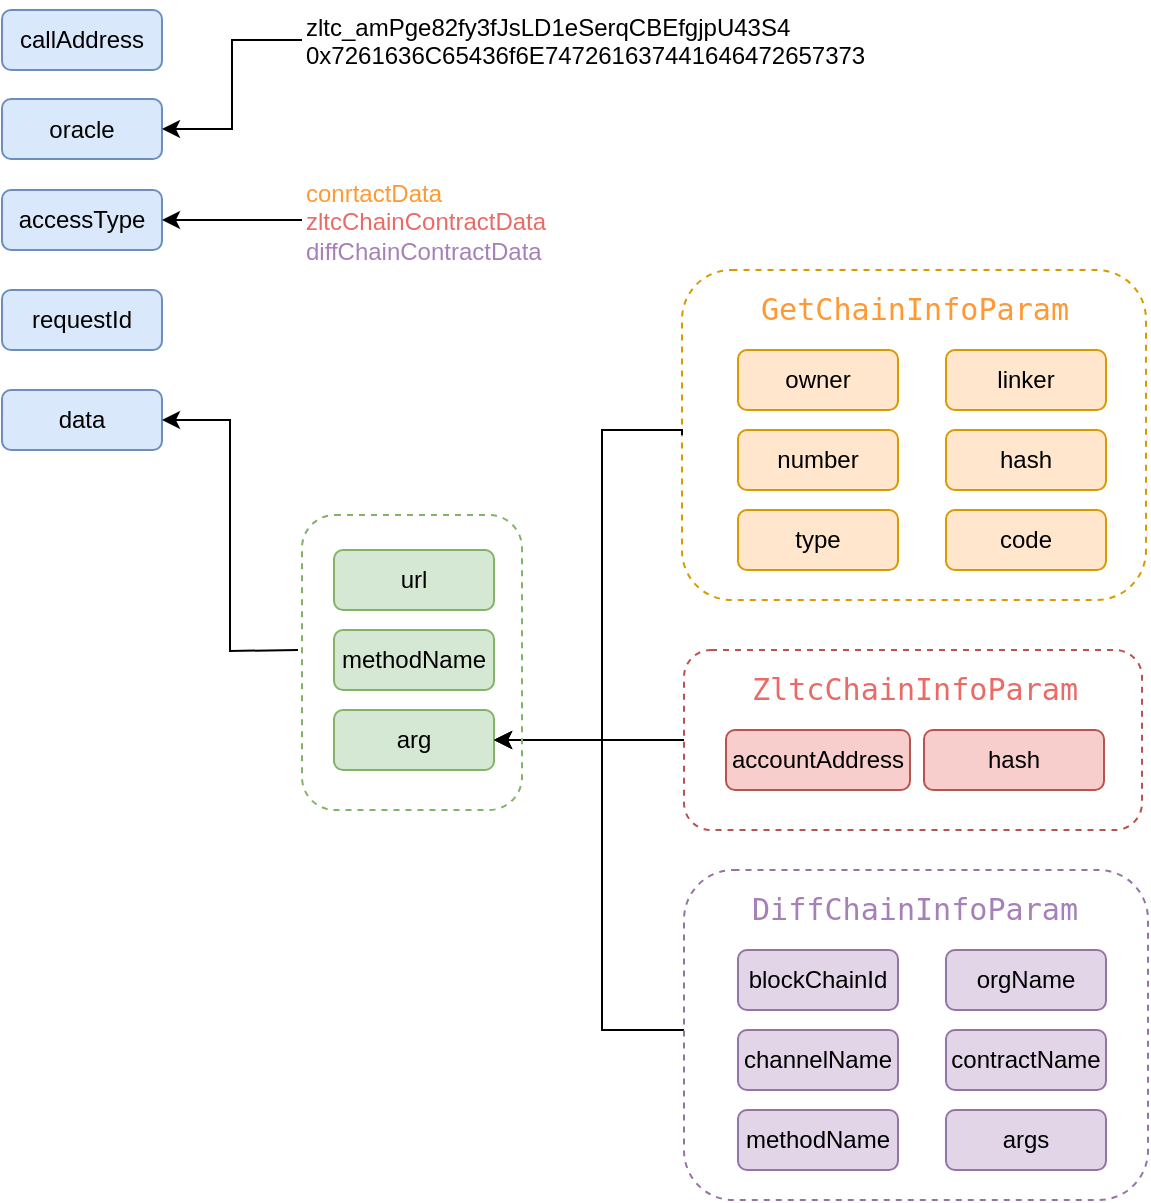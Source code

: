 <mxfile version="20.6.0" type="github">
  <diagram id="C5RBs43oDa-KdzZeNtuy" name="Page-1">
    <mxGraphModel dx="1422" dy="754" grid="1" gridSize="10" guides="1" tooltips="1" connect="1" arrows="1" fold="1" page="1" pageScale="1" pageWidth="827" pageHeight="1169" math="0" shadow="0">
      <root>
        <mxCell id="WIyWlLk6GJQsqaUBKTNV-0" />
        <mxCell id="WIyWlLk6GJQsqaUBKTNV-1" parent="WIyWlLk6GJQsqaUBKTNV-0" />
        <mxCell id="51BSOs0XTWdcMv7clfH0-10" value="&lt;span style=&quot;text-align: left;&quot;&gt;callAddress&lt;/span&gt;" style="rounded=1;whiteSpace=wrap;html=1;labelBackgroundColor=none;fillColor=#dae8fc;strokeColor=#6c8ebf;movable=0;resizable=0;rotatable=0;deletable=0;editable=0;connectable=0;" vertex="1" parent="WIyWlLk6GJQsqaUBKTNV-1">
          <mxGeometry x="120" y="170" width="80" height="30" as="geometry" />
        </mxCell>
        <mxCell id="51BSOs0XTWdcMv7clfH0-11" value="&lt;span style=&quot;text-align: left;&quot;&gt;oracle&lt;/span&gt;" style="rounded=1;whiteSpace=wrap;html=1;labelBackgroundColor=none;fillColor=#dae8fc;strokeColor=#6c8ebf;movable=0;resizable=0;rotatable=0;deletable=0;editable=0;connectable=0;" vertex="1" parent="WIyWlLk6GJQsqaUBKTNV-1">
          <mxGeometry x="120" y="214.5" width="80" height="30" as="geometry" />
        </mxCell>
        <mxCell id="51BSOs0XTWdcMv7clfH0-12" value="&lt;span style=&quot;text-align: left;&quot;&gt;accessType&lt;/span&gt;" style="rounded=1;whiteSpace=wrap;html=1;labelBackgroundColor=none;fillColor=#dae8fc;strokeColor=#6c8ebf;movable=0;resizable=0;rotatable=0;deletable=0;editable=0;connectable=0;" vertex="1" parent="WIyWlLk6GJQsqaUBKTNV-1">
          <mxGeometry x="120" y="260" width="80" height="30" as="geometry" />
        </mxCell>
        <mxCell id="51BSOs0XTWdcMv7clfH0-13" value="&lt;span style=&quot;text-align: left;&quot;&gt;requestId&lt;/span&gt;" style="rounded=1;whiteSpace=wrap;html=1;labelBackgroundColor=none;fillColor=#dae8fc;strokeColor=#6c8ebf;movable=0;resizable=0;rotatable=0;deletable=0;editable=0;connectable=0;" vertex="1" parent="WIyWlLk6GJQsqaUBKTNV-1">
          <mxGeometry x="120" y="310" width="80" height="30" as="geometry" />
        </mxCell>
        <mxCell id="51BSOs0XTWdcMv7clfH0-14" value="&lt;span style=&quot;text-align: left;&quot;&gt;data&lt;/span&gt;" style="rounded=1;whiteSpace=wrap;html=1;labelBackgroundColor=none;fillColor=#dae8fc;strokeColor=#6c8ebf;movable=0;resizable=0;rotatable=0;deletable=0;editable=0;connectable=0;" vertex="1" parent="WIyWlLk6GJQsqaUBKTNV-1">
          <mxGeometry x="120" y="360" width="80" height="30" as="geometry" />
        </mxCell>
        <mxCell id="51BSOs0XTWdcMv7clfH0-21" style="edgeStyle=orthogonalEdgeStyle;rounded=0;orthogonalLoop=1;jettySize=auto;html=1;exitX=0;exitY=0.5;exitDx=0;exitDy=0;entryX=1;entryY=0.5;entryDx=0;entryDy=0;fontColor=default;movable=0;resizable=0;rotatable=0;deletable=0;editable=0;connectable=0;" edge="1" parent="WIyWlLk6GJQsqaUBKTNV-1" source="51BSOs0XTWdcMv7clfH0-19" target="51BSOs0XTWdcMv7clfH0-11">
          <mxGeometry relative="1" as="geometry" />
        </mxCell>
        <mxCell id="51BSOs0XTWdcMv7clfH0-19" value="zltc_amPge82fy3fJsLD1eSerqCBEfgjpU43S4&lt;br&gt;0x7261636C65436f6E747261637441646472657373" style="text;whiteSpace=wrap;html=1;fontColor=default;movable=0;resizable=0;rotatable=0;deletable=0;editable=0;connectable=0;" vertex="1" parent="WIyWlLk6GJQsqaUBKTNV-1">
          <mxGeometry x="270" y="165" width="280" height="40" as="geometry" />
        </mxCell>
        <mxCell id="51BSOs0XTWdcMv7clfH0-29" style="edgeStyle=orthogonalEdgeStyle;rounded=0;orthogonalLoop=1;jettySize=auto;html=1;entryX=1;entryY=0.5;entryDx=0;entryDy=0;fontColor=default;movable=0;resizable=0;rotatable=0;deletable=0;editable=0;connectable=0;" edge="1" parent="WIyWlLk6GJQsqaUBKTNV-1" target="51BSOs0XTWdcMv7clfH0-14">
          <mxGeometry relative="1" as="geometry">
            <mxPoint x="268" y="490" as="sourcePoint" />
          </mxGeometry>
        </mxCell>
        <mxCell id="51BSOs0XTWdcMv7clfH0-35" value="&lt;pre style=&quot;background-color:#2b2b2b;color:#a9b7c6;font-family:&#39;Consolas&#39;,monospace;font-size:11.3pt;&quot;&gt;&lt;br&gt;&lt;/pre&gt;" style="text;whiteSpace=wrap;html=1;fontColor=default;movable=0;resizable=0;rotatable=0;deletable=0;editable=0;connectable=0;" vertex="1" parent="WIyWlLk6GJQsqaUBKTNV-1">
          <mxGeometry x="448" y="340" width="112" height="50" as="geometry" />
        </mxCell>
        <mxCell id="51BSOs0XTWdcMv7clfH0-43" value="" style="group;movable=0;resizable=0;rotatable=0;deletable=0;editable=0;connectable=0;" vertex="1" connectable="0" parent="WIyWlLk6GJQsqaUBKTNV-1">
          <mxGeometry x="460" y="290" width="232" height="175" as="geometry" />
        </mxCell>
        <mxCell id="51BSOs0XTWdcMv7clfH0-31" value="&lt;span style=&quot;text-align: left;&quot;&gt;owner&lt;/span&gt;" style="rounded=1;whiteSpace=wrap;html=1;labelBackgroundColor=none;fillColor=#ffe6cc;strokeColor=#d79b00;movable=0;resizable=0;rotatable=0;deletable=0;editable=0;connectable=0;" vertex="1" parent="51BSOs0XTWdcMv7clfH0-43">
          <mxGeometry x="28" y="50" width="80" height="30" as="geometry" />
        </mxCell>
        <mxCell id="51BSOs0XTWdcMv7clfH0-33" value="&lt;span style=&quot;text-align: left;&quot;&gt;number&lt;/span&gt;" style="rounded=1;whiteSpace=wrap;html=1;labelBackgroundColor=none;fillColor=#ffe6cc;strokeColor=#d79b00;movable=0;resizable=0;rotatable=0;deletable=0;editable=0;connectable=0;" vertex="1" parent="51BSOs0XTWdcMv7clfH0-43">
          <mxGeometry x="28" y="90" width="80" height="30" as="geometry" />
        </mxCell>
        <mxCell id="51BSOs0XTWdcMv7clfH0-34" value="" style="rounded=1;whiteSpace=wrap;html=1;labelBackgroundColor=none;dashed=1;strokeColor=#d79b00;fillColor=none;movable=0;resizable=0;rotatable=0;deletable=0;editable=0;connectable=0;" vertex="1" parent="51BSOs0XTWdcMv7clfH0-43">
          <mxGeometry y="10" width="232" height="165" as="geometry" />
        </mxCell>
        <mxCell id="51BSOs0XTWdcMv7clfH0-37" value="&lt;pre style=&quot;font-family: Consolas, monospace; font-size: 11.3pt;&quot;&gt;&lt;font color=&quot;#ff9933&quot;&gt;GetChainInfoParam&lt;/font&gt;&lt;/pre&gt;" style="text;html=1;align=center;verticalAlign=middle;resizable=0;points=[];autosize=1;strokeColor=none;fillColor=none;dashed=1;labelBackgroundColor=none;movable=0;rotatable=0;deletable=0;editable=0;connectable=0;" vertex="1" parent="51BSOs0XTWdcMv7clfH0-43">
          <mxGeometry x="36" width="160" height="60" as="geometry" />
        </mxCell>
        <mxCell id="51BSOs0XTWdcMv7clfH0-39" value="&lt;div style=&quot;text-align: left;&quot;&gt;hash&lt;/div&gt;" style="rounded=1;whiteSpace=wrap;html=1;labelBackgroundColor=none;fillColor=#ffe6cc;strokeColor=#d79b00;movable=0;resizable=0;rotatable=0;deletable=0;editable=0;connectable=0;" vertex="1" parent="51BSOs0XTWdcMv7clfH0-43">
          <mxGeometry x="132" y="90" width="80" height="30" as="geometry" />
        </mxCell>
        <mxCell id="51BSOs0XTWdcMv7clfH0-40" value="&lt;div style=&quot;text-align: left;&quot;&gt;type&lt;/div&gt;" style="rounded=1;whiteSpace=wrap;html=1;labelBackgroundColor=none;fillColor=#ffe6cc;strokeColor=#d79b00;movable=0;resizable=0;rotatable=0;deletable=0;editable=0;connectable=0;" vertex="1" parent="51BSOs0XTWdcMv7clfH0-43">
          <mxGeometry x="28" y="130" width="80" height="30" as="geometry" />
        </mxCell>
        <mxCell id="51BSOs0XTWdcMv7clfH0-41" value="&lt;div style=&quot;text-align: left;&quot;&gt;linker&lt;/div&gt;" style="rounded=1;whiteSpace=wrap;html=1;labelBackgroundColor=none;fillColor=#ffe6cc;strokeColor=#d79b00;movable=0;resizable=0;rotatable=0;deletable=0;editable=0;connectable=0;" vertex="1" parent="51BSOs0XTWdcMv7clfH0-43">
          <mxGeometry x="132" y="50" width="80" height="30" as="geometry" />
        </mxCell>
        <mxCell id="51BSOs0XTWdcMv7clfH0-42" value="&lt;div style=&quot;text-align: left;&quot;&gt;code&lt;/div&gt;" style="rounded=1;whiteSpace=wrap;html=1;labelBackgroundColor=none;fillColor=#ffe6cc;strokeColor=#d79b00;movable=0;resizable=0;rotatable=0;deletable=0;editable=0;connectable=0;" vertex="1" parent="51BSOs0XTWdcMv7clfH0-43">
          <mxGeometry x="132" y="130" width="80" height="30" as="geometry" />
        </mxCell>
        <mxCell id="51BSOs0XTWdcMv7clfH0-53" style="edgeStyle=orthogonalEdgeStyle;rounded=0;orthogonalLoop=1;jettySize=auto;html=1;exitX=0;exitY=0.5;exitDx=0;exitDy=0;fontColor=#000000;entryX=1;entryY=0.5;entryDx=0;entryDy=0;movable=0;resizable=0;rotatable=0;deletable=0;editable=0;connectable=0;" edge="1" parent="WIyWlLk6GJQsqaUBKTNV-1" source="51BSOs0XTWdcMv7clfH0-34" target="51BSOs0XTWdcMv7clfH0-25">
          <mxGeometry relative="1" as="geometry">
            <mxPoint x="384" y="540" as="targetPoint" />
            <Array as="points">
              <mxPoint x="460" y="380" />
              <mxPoint x="420" y="380" />
              <mxPoint x="420" y="535" />
            </Array>
          </mxGeometry>
        </mxCell>
        <mxCell id="51BSOs0XTWdcMv7clfH0-22" value="&lt;span style=&quot;text-align: left;&quot;&gt;url&lt;/span&gt;" style="rounded=1;whiteSpace=wrap;html=1;labelBackgroundColor=none;fillColor=#d5e8d4;strokeColor=#82b366;movable=0;resizable=0;rotatable=0;deletable=0;editable=0;connectable=0;" vertex="1" parent="WIyWlLk6GJQsqaUBKTNV-1">
          <mxGeometry x="286" y="440" width="80" height="30" as="geometry" />
        </mxCell>
        <mxCell id="51BSOs0XTWdcMv7clfH0-24" value="&lt;span style=&quot;text-align: left;&quot;&gt;methodName&lt;/span&gt;" style="rounded=1;whiteSpace=wrap;html=1;labelBackgroundColor=none;fillColor=#d5e8d4;strokeColor=#82b366;movable=0;resizable=0;rotatable=0;deletable=0;editable=0;connectable=0;" vertex="1" parent="WIyWlLk6GJQsqaUBKTNV-1">
          <mxGeometry x="286" y="480" width="80" height="30" as="geometry" />
        </mxCell>
        <mxCell id="51BSOs0XTWdcMv7clfH0-25" value="&lt;span style=&quot;text-align: left;&quot;&gt;arg&lt;/span&gt;" style="rounded=1;whiteSpace=wrap;html=1;labelBackgroundColor=none;fillColor=#d5e8d4;strokeColor=#82b366;movable=0;resizable=0;rotatable=0;deletable=0;editable=0;connectable=0;" vertex="1" parent="WIyWlLk6GJQsqaUBKTNV-1">
          <mxGeometry x="286" y="520" width="80" height="30" as="geometry" />
        </mxCell>
        <mxCell id="51BSOs0XTWdcMv7clfH0-68" style="edgeStyle=orthogonalEdgeStyle;rounded=0;orthogonalLoop=1;jettySize=auto;html=1;entryX=1;entryY=0.5;entryDx=0;entryDy=0;fontColor=#EA6B66;movable=0;resizable=0;rotatable=0;deletable=0;editable=0;connectable=0;" edge="1" parent="WIyWlLk6GJQsqaUBKTNV-1" source="51BSOs0XTWdcMv7clfH0-61" target="51BSOs0XTWdcMv7clfH0-25">
          <mxGeometry relative="1" as="geometry">
            <Array as="points">
              <mxPoint x="420" y="680" />
              <mxPoint x="420" y="535" />
            </Array>
          </mxGeometry>
        </mxCell>
        <mxCell id="51BSOs0XTWdcMv7clfH0-70" value="" style="group;movable=0;resizable=0;rotatable=0;deletable=0;editable=0;connectable=0;" vertex="1" connectable="0" parent="WIyWlLk6GJQsqaUBKTNV-1">
          <mxGeometry x="461" y="480" width="229" height="100" as="geometry" />
        </mxCell>
        <mxCell id="51BSOs0XTWdcMv7clfH0-45" value="&lt;span style=&quot;text-align: left;&quot;&gt;accountAddress&lt;/span&gt;" style="rounded=1;whiteSpace=wrap;html=1;labelBackgroundColor=none;fillColor=#f8cecc;strokeColor=#b85450;container=0;movable=0;resizable=0;rotatable=0;deletable=0;editable=0;connectable=0;" vertex="1" parent="51BSOs0XTWdcMv7clfH0-70">
          <mxGeometry x="21" y="50" width="92" height="30" as="geometry" />
        </mxCell>
        <mxCell id="51BSOs0XTWdcMv7clfH0-48" value="&lt;pre style=&quot;font-family: Consolas, monospace; font-size: 11.3pt;&quot;&gt;&lt;pre style=&quot;font-family: Consolas, monospace; font-size: 11.3pt;&quot;&gt;&lt;font style=&quot;&quot; color=&quot;#ea6b66&quot;&gt;ZltcChainInfoParam&lt;/font&gt;&lt;/pre&gt;&lt;/pre&gt;" style="text;html=1;align=center;verticalAlign=middle;resizable=0;points=[];autosize=1;strokeColor=none;fillColor=none;dashed=1;labelBackgroundColor=none;container=0;movable=0;rotatable=0;deletable=0;editable=0;connectable=0;" vertex="1" parent="51BSOs0XTWdcMv7clfH0-70">
          <mxGeometry x="30" width="170" height="60" as="geometry" />
        </mxCell>
        <mxCell id="51BSOs0XTWdcMv7clfH0-51" value="&lt;div style=&quot;text-align: left;&quot;&gt;hash&lt;/div&gt;" style="rounded=1;whiteSpace=wrap;html=1;labelBackgroundColor=none;fillColor=#f8cecc;strokeColor=#b85450;container=0;movable=0;resizable=0;rotatable=0;deletable=0;editable=0;connectable=0;" vertex="1" parent="51BSOs0XTWdcMv7clfH0-70">
          <mxGeometry x="120" y="50" width="90" height="30" as="geometry" />
        </mxCell>
        <mxCell id="51BSOs0XTWdcMv7clfH0-69" value="" style="rounded=1;whiteSpace=wrap;html=1;dashed=1;labelBackgroundColor=none;strokeColor=#b85450;fillColor=none;movable=0;resizable=0;rotatable=0;deletable=0;editable=0;connectable=0;" vertex="1" parent="51BSOs0XTWdcMv7clfH0-70">
          <mxGeometry y="10" width="229" height="90" as="geometry" />
        </mxCell>
        <mxCell id="51BSOs0XTWdcMv7clfH0-71" value="" style="edgeStyle=orthogonalEdgeStyle;rounded=0;orthogonalLoop=1;jettySize=auto;html=1;fontColor=#EA6B66;movable=0;resizable=0;rotatable=0;deletable=0;editable=0;connectable=0;" edge="1" parent="WIyWlLk6GJQsqaUBKTNV-1" source="51BSOs0XTWdcMv7clfH0-69" target="51BSOs0XTWdcMv7clfH0-25">
          <mxGeometry relative="1" as="geometry">
            <Array as="points">
              <mxPoint x="430" y="535" />
              <mxPoint x="430" y="535" />
            </Array>
          </mxGeometry>
        </mxCell>
        <mxCell id="51BSOs0XTWdcMv7clfH0-74" value="" style="group;movable=0;resizable=0;rotatable=0;deletable=0;editable=0;connectable=0;" vertex="1" connectable="0" parent="WIyWlLk6GJQsqaUBKTNV-1">
          <mxGeometry x="461" y="590" width="232" height="175" as="geometry" />
        </mxCell>
        <mxCell id="51BSOs0XTWdcMv7clfH0-59" value="&lt;span style=&quot;text-align: left;&quot;&gt;blockChainId&lt;/span&gt;" style="rounded=1;whiteSpace=wrap;html=1;labelBackgroundColor=none;fillColor=#e1d5e7;strokeColor=#9673a6;container=0;movable=0;resizable=0;rotatable=0;deletable=0;editable=0;connectable=0;" vertex="1" parent="51BSOs0XTWdcMv7clfH0-74">
          <mxGeometry x="27" y="50" width="80" height="30" as="geometry" />
        </mxCell>
        <mxCell id="51BSOs0XTWdcMv7clfH0-60" value="&lt;span style=&quot;text-align: left;&quot;&gt;channelName&lt;/span&gt;" style="rounded=1;whiteSpace=wrap;html=1;labelBackgroundColor=none;fillColor=#e1d5e7;strokeColor=#9673a6;container=0;movable=0;resizable=0;rotatable=0;deletable=0;editable=0;connectable=0;" vertex="1" parent="51BSOs0XTWdcMv7clfH0-74">
          <mxGeometry x="27" y="90" width="80" height="30" as="geometry" />
        </mxCell>
        <mxCell id="51BSOs0XTWdcMv7clfH0-61" value="" style="rounded=1;whiteSpace=wrap;html=1;labelBackgroundColor=none;dashed=1;strokeColor=#9673a6;fillColor=none;movable=0;resizable=0;rotatable=0;deletable=0;editable=0;connectable=0;container=0;" vertex="1" parent="51BSOs0XTWdcMv7clfH0-74">
          <mxGeometry y="10" width="232" height="165" as="geometry" />
        </mxCell>
        <mxCell id="51BSOs0XTWdcMv7clfH0-62" value="&lt;pre style=&quot;font-family: Consolas, monospace; font-size: 11.3pt;&quot;&gt;&lt;font color=&quot;#a680b8&quot;&gt;DiffChainInfoParam&lt;/font&gt;&lt;/pre&gt;" style="text;html=1;align=center;verticalAlign=middle;resizable=0;points=[];autosize=1;strokeColor=none;fillColor=none;dashed=1;labelBackgroundColor=none;container=0;movable=0;rotatable=0;deletable=0;editable=0;connectable=0;" vertex="1" parent="51BSOs0XTWdcMv7clfH0-74">
          <mxGeometry x="30" width="170" height="60" as="geometry" />
        </mxCell>
        <mxCell id="51BSOs0XTWdcMv7clfH0-63" value="&lt;div style=&quot;text-align: left;&quot;&gt;contractName&lt;/div&gt;" style="rounded=1;whiteSpace=wrap;html=1;labelBackgroundColor=none;fillColor=#e1d5e7;strokeColor=#9673a6;container=0;movable=0;resizable=0;rotatable=0;deletable=0;editable=0;connectable=0;" vertex="1" parent="51BSOs0XTWdcMv7clfH0-74">
          <mxGeometry x="131" y="90" width="80" height="30" as="geometry" />
        </mxCell>
        <mxCell id="51BSOs0XTWdcMv7clfH0-64" value="&lt;div style=&quot;text-align: left;&quot;&gt;methodName&lt;/div&gt;" style="rounded=1;whiteSpace=wrap;html=1;labelBackgroundColor=none;fillColor=#e1d5e7;strokeColor=#9673a6;container=0;movable=0;resizable=0;rotatable=0;deletable=0;editable=0;connectable=0;" vertex="1" parent="51BSOs0XTWdcMv7clfH0-74">
          <mxGeometry x="27" y="130" width="80" height="30" as="geometry" />
        </mxCell>
        <mxCell id="51BSOs0XTWdcMv7clfH0-65" value="&lt;div style=&quot;text-align: left;&quot;&gt;orgName&lt;/div&gt;" style="rounded=1;whiteSpace=wrap;html=1;labelBackgroundColor=none;fillColor=#e1d5e7;strokeColor=#9673a6;container=0;movable=0;resizable=0;rotatable=0;deletable=0;editable=0;connectable=0;" vertex="1" parent="51BSOs0XTWdcMv7clfH0-74">
          <mxGeometry x="131" y="50" width="80" height="30" as="geometry" />
        </mxCell>
        <mxCell id="51BSOs0XTWdcMv7clfH0-66" value="&lt;div style=&quot;text-align: left;&quot;&gt;args&lt;/div&gt;" style="rounded=1;whiteSpace=wrap;html=1;labelBackgroundColor=none;fillColor=#e1d5e7;strokeColor=#9673a6;container=0;movable=0;resizable=0;rotatable=0;deletable=0;editable=0;connectable=0;" vertex="1" parent="51BSOs0XTWdcMv7clfH0-74">
          <mxGeometry x="131" y="130" width="80" height="30" as="geometry" />
        </mxCell>
        <mxCell id="51BSOs0XTWdcMv7clfH0-76" style="edgeStyle=orthogonalEdgeStyle;rounded=0;orthogonalLoop=1;jettySize=auto;html=1;entryX=1;entryY=0.5;entryDx=0;entryDy=0;fontColor=#A680B8;movable=0;resizable=0;rotatable=0;deletable=0;editable=0;connectable=0;" edge="1" parent="WIyWlLk6GJQsqaUBKTNV-1" source="51BSOs0XTWdcMv7clfH0-75" target="51BSOs0XTWdcMv7clfH0-12">
          <mxGeometry relative="1" as="geometry" />
        </mxCell>
        <mxCell id="51BSOs0XTWdcMv7clfH0-75" value="&lt;font color=&quot;#ff9933&quot;&gt;conrtactData&lt;br&gt;&lt;/font&gt;&lt;font color=&quot;#ea6b66&quot;&gt;zltcChainContractData&lt;br&gt;&lt;/font&gt;&lt;font color=&quot;#a680b8&quot;&gt;diffChainContractData&lt;/font&gt;" style="text;whiteSpace=wrap;html=1;fontColor=default;movable=0;resizable=0;rotatable=0;deletable=0;editable=0;connectable=0;" vertex="1" parent="WIyWlLk6GJQsqaUBKTNV-1">
          <mxGeometry x="270" y="247.5" width="230" height="55" as="geometry" />
        </mxCell>
        <mxCell id="51BSOs0XTWdcMv7clfH0-77" value="" style="rounded=1;whiteSpace=wrap;html=1;dashed=1;labelBackgroundColor=none;strokeColor=#82b366;fillColor=none;movable=0;resizable=0;rotatable=0;deletable=0;editable=0;connectable=0;" vertex="1" parent="WIyWlLk6GJQsqaUBKTNV-1">
          <mxGeometry x="270" y="422.5" width="110" height="147.5" as="geometry" />
        </mxCell>
      </root>
    </mxGraphModel>
  </diagram>
</mxfile>
